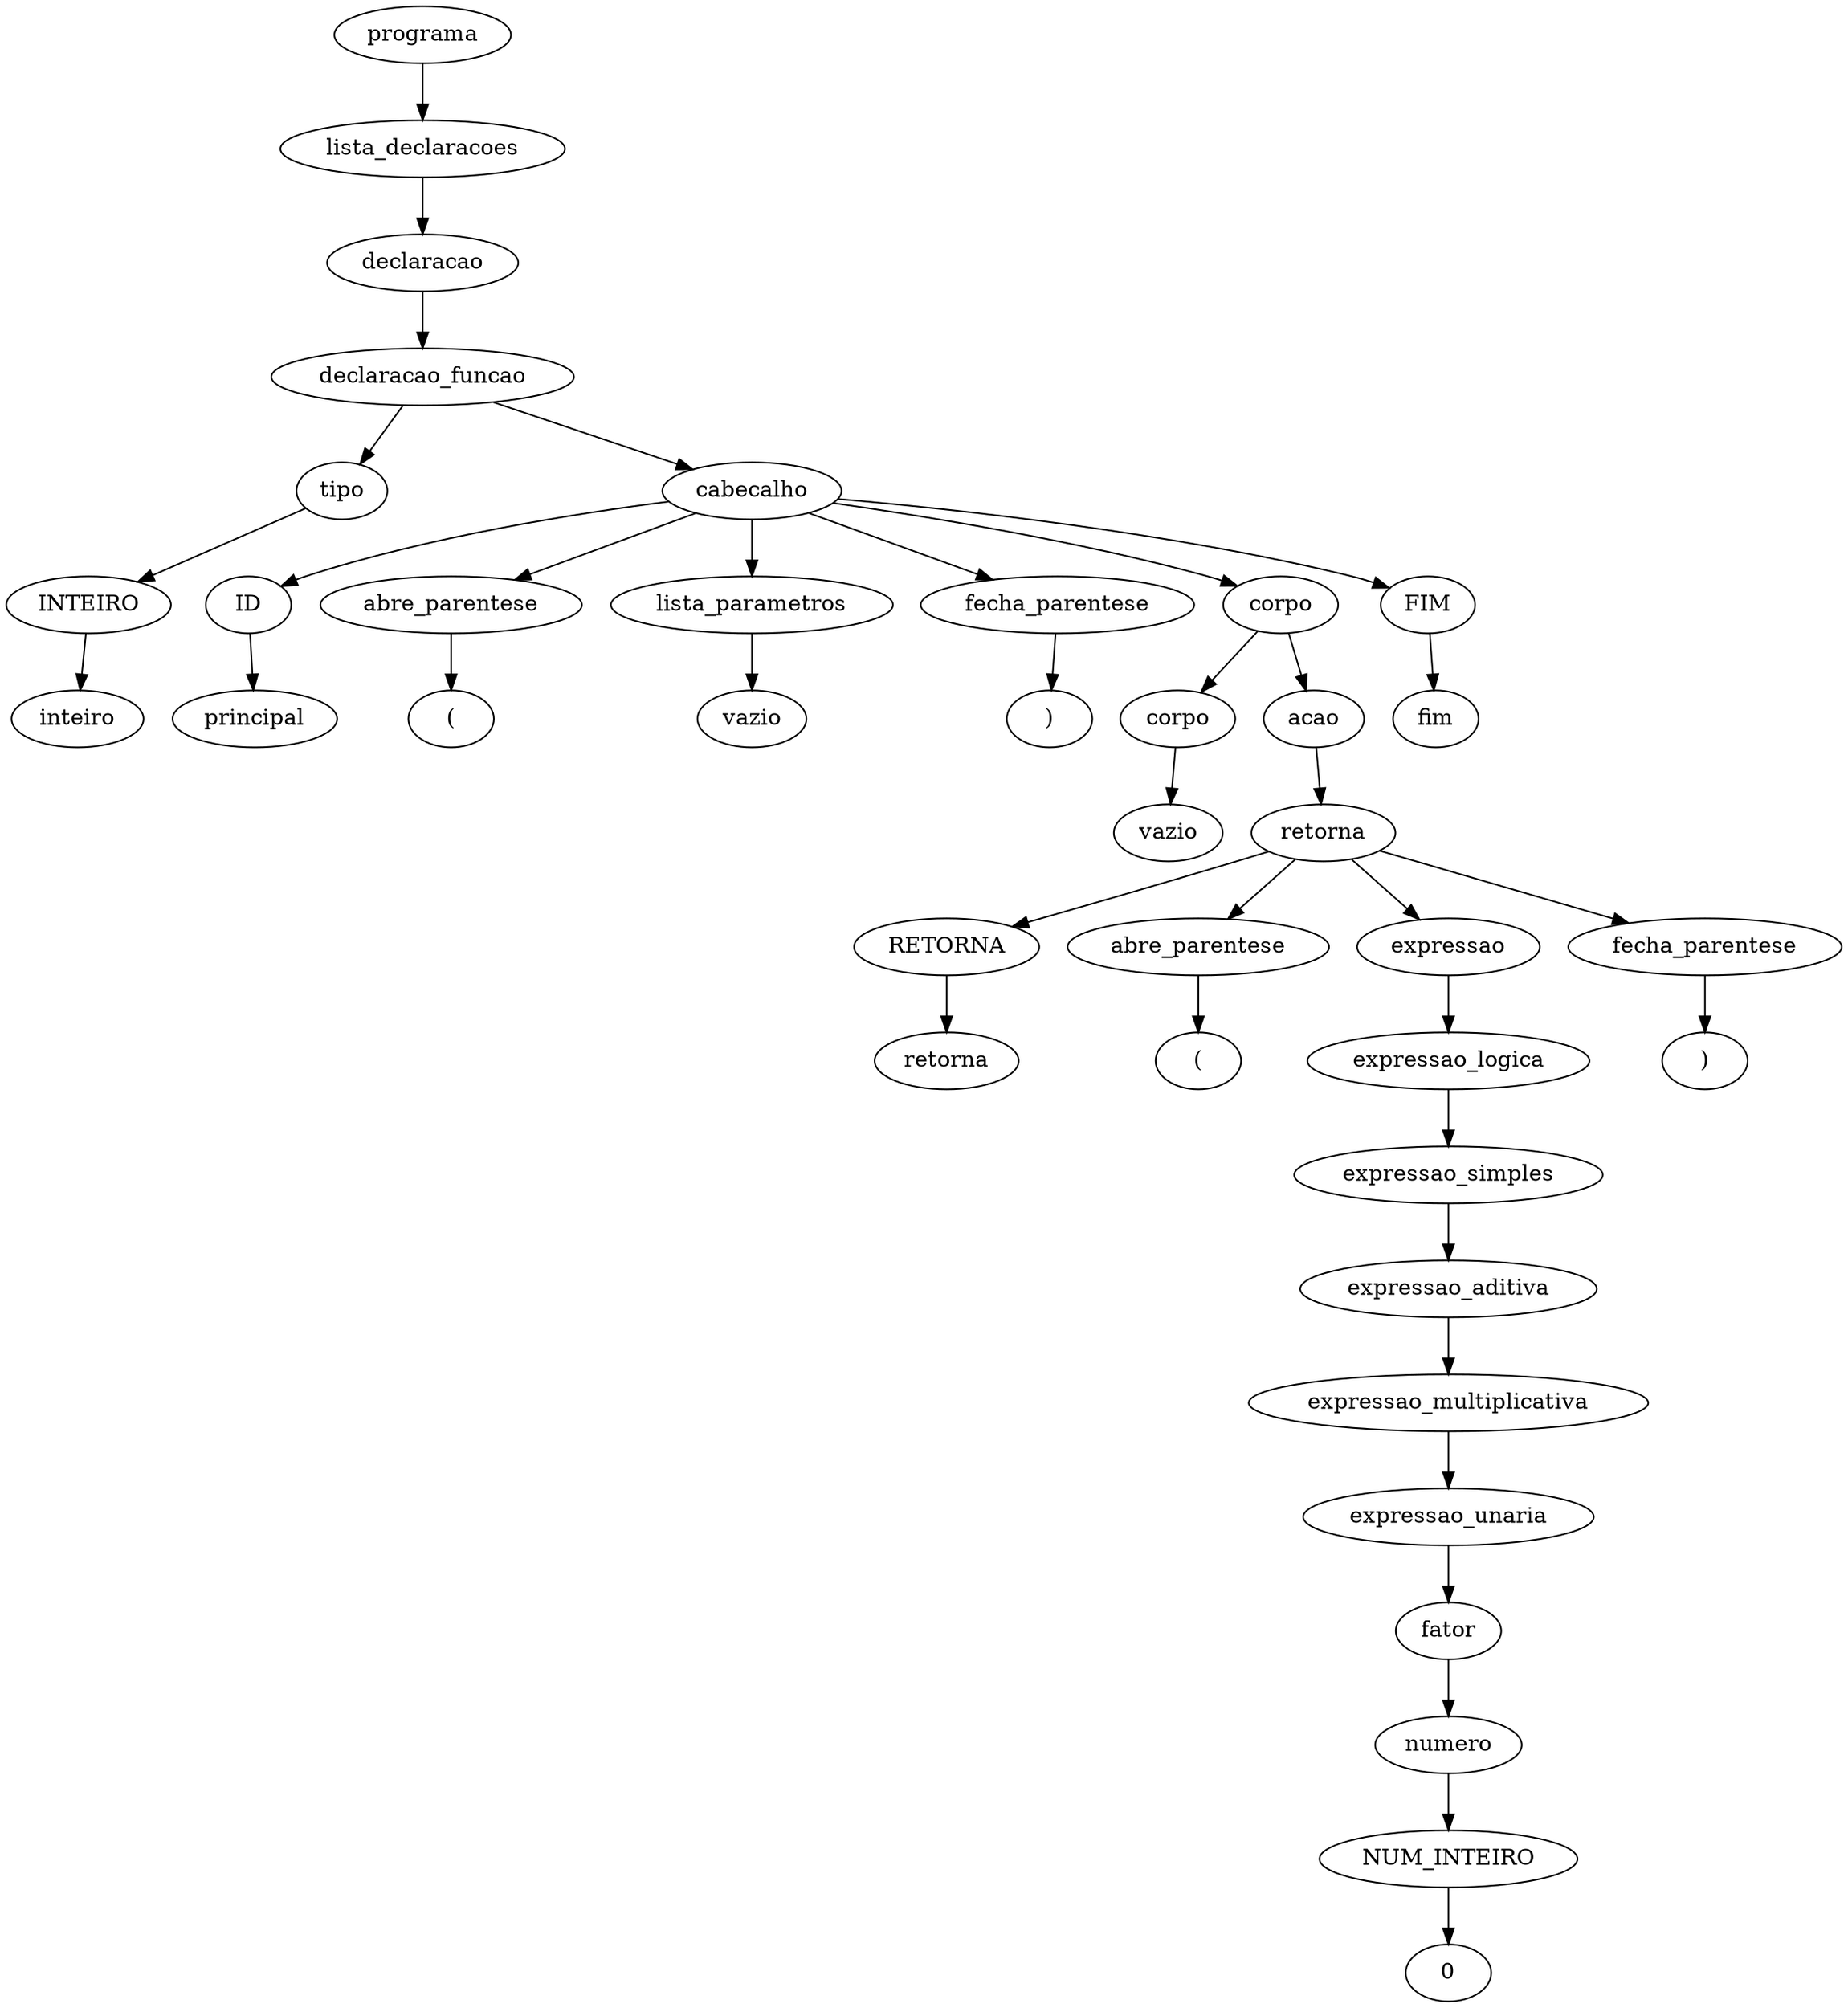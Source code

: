 digraph tree {
    "0x7feb33ad7310" [label="programa"];
    "0x7feb33b6fd90" [label="lista_declaracoes"];
    "0x7feb33ad7340" [label="declaracao"];
    "0x7feb33ad70a0" [label="declaracao_funcao"];
    "0x7feb33ad7370" [label="tipo"];
    "0x7feb33c0c670" [label="INTEIRO"];
    "0x7feb33c0c5b0" [label="inteiro"];
    "0x7feb4bd0a250" [label="cabecalho"];
    "0x7feb4bd0a940" [label="ID"];
    "0x7feb4bd0a970" [label="principal"];
    "0x7feb4bd0a760" [label="abre_parentese"];
    "0x7feb4bd0a220" [label="("];
    "0x7feb4bd0a580" [label="lista_parametros"];
    "0x7feb33ad73d0" [label="vazio"];
    "0x7feb4bd0a5e0" [label="fecha_parentese"];
    "0x7feb4bd0a9d0" [label=")"];
    "0x7feb4bd0a700" [label="corpo"];
    "0x7feb4bd0a400" [label="corpo"];
    "0x7feb33c0c5e0" [label="vazio"];
    "0x7feb4bd0a820" [label="acao"];
    "0x7feb4bd0a6a0" [label="retorna"];
    "0x7feb4bd0a730" [label="RETORNA"];
    "0x7feb4bd0a850" [label="retorna"];
    "0x7feb4bd0a880" [label="abre_parentese"];
    "0x7feb4bd0a8b0" [label="("];
    "0x7feb4bd0a670" [label="expressao"];
    "0x7feb4bd0a640" [label="expressao_logica"];
    "0x7feb4bd0a5b0" [label="expressao_simples"];
    "0x7feb4bd0a310" [label="expressao_aditiva"];
    "0x7feb4bd0a610" [label="expressao_multiplicativa"];
    "0x7feb4bd0a3d0" [label="expressao_unaria"];
    "0x7feb4bd0a340" [label="fator"];
    "0x7feb4bd0a550" [label="numero"];
    "0x7feb4bd0a4f0" [label="NUM_INTEIRO"];
    "0x7feb4bd0a520" [label="0"];
    "0x7feb4bd0a8e0" [label="fecha_parentese"];
    "0x7feb4bd0a910" [label=")"];
    "0x7feb4bd0aa30" [label="FIM"];
    "0x7feb4bd0aa90" [label="fim"];
    "0x7feb33ad7310" -> "0x7feb33b6fd90";
    "0x7feb33b6fd90" -> "0x7feb33ad7340";
    "0x7feb33ad7340" -> "0x7feb33ad70a0";
    "0x7feb33ad70a0" -> "0x7feb33ad7370";
    "0x7feb33ad70a0" -> "0x7feb4bd0a250";
    "0x7feb33ad7370" -> "0x7feb33c0c670";
    "0x7feb33c0c670" -> "0x7feb33c0c5b0";
    "0x7feb4bd0a250" -> "0x7feb4bd0a940";
    "0x7feb4bd0a250" -> "0x7feb4bd0a760";
    "0x7feb4bd0a250" -> "0x7feb4bd0a580";
    "0x7feb4bd0a250" -> "0x7feb4bd0a5e0";
    "0x7feb4bd0a250" -> "0x7feb4bd0a700";
    "0x7feb4bd0a250" -> "0x7feb4bd0aa30";
    "0x7feb4bd0a940" -> "0x7feb4bd0a970";
    "0x7feb4bd0a760" -> "0x7feb4bd0a220";
    "0x7feb4bd0a580" -> "0x7feb33ad73d0";
    "0x7feb4bd0a5e0" -> "0x7feb4bd0a9d0";
    "0x7feb4bd0a700" -> "0x7feb4bd0a400";
    "0x7feb4bd0a700" -> "0x7feb4bd0a820";
    "0x7feb4bd0a400" -> "0x7feb33c0c5e0";
    "0x7feb4bd0a820" -> "0x7feb4bd0a6a0";
    "0x7feb4bd0a6a0" -> "0x7feb4bd0a730";
    "0x7feb4bd0a6a0" -> "0x7feb4bd0a880";
    "0x7feb4bd0a6a0" -> "0x7feb4bd0a670";
    "0x7feb4bd0a6a0" -> "0x7feb4bd0a8e0";
    "0x7feb4bd0a730" -> "0x7feb4bd0a850";
    "0x7feb4bd0a880" -> "0x7feb4bd0a8b0";
    "0x7feb4bd0a670" -> "0x7feb4bd0a640";
    "0x7feb4bd0a640" -> "0x7feb4bd0a5b0";
    "0x7feb4bd0a5b0" -> "0x7feb4bd0a310";
    "0x7feb4bd0a310" -> "0x7feb4bd0a610";
    "0x7feb4bd0a610" -> "0x7feb4bd0a3d0";
    "0x7feb4bd0a3d0" -> "0x7feb4bd0a340";
    "0x7feb4bd0a340" -> "0x7feb4bd0a550";
    "0x7feb4bd0a550" -> "0x7feb4bd0a4f0";
    "0x7feb4bd0a4f0" -> "0x7feb4bd0a520";
    "0x7feb4bd0a8e0" -> "0x7feb4bd0a910";
    "0x7feb4bd0aa30" -> "0x7feb4bd0aa90";
}
